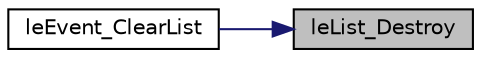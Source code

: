 digraph "leList_Destroy"
{
 // LATEX_PDF_SIZE
  edge [fontname="Helvetica",fontsize="10",labelfontname="Helvetica",labelfontsize="10"];
  node [fontname="Helvetica",fontsize="10",shape=record];
  rankdir="RL";
  Node1 [label="leList_Destroy",height=0.2,width=0.4,color="black", fillcolor="grey75", style="filled", fontcolor="black",tooltip="Remove array."];
  Node1 -> Node2 [dir="back",color="midnightblue",fontsize="10",style="solid",fontname="Helvetica"];
  Node2 [label="leEvent_ClearList",height=0.2,width=0.4,color="black", fillcolor="white", style="filled",URL="$legato__event_8h.html#ae58133f6fd00eb37ecbf7e92d5f700a4",tooltip="Clear event list."];
}
